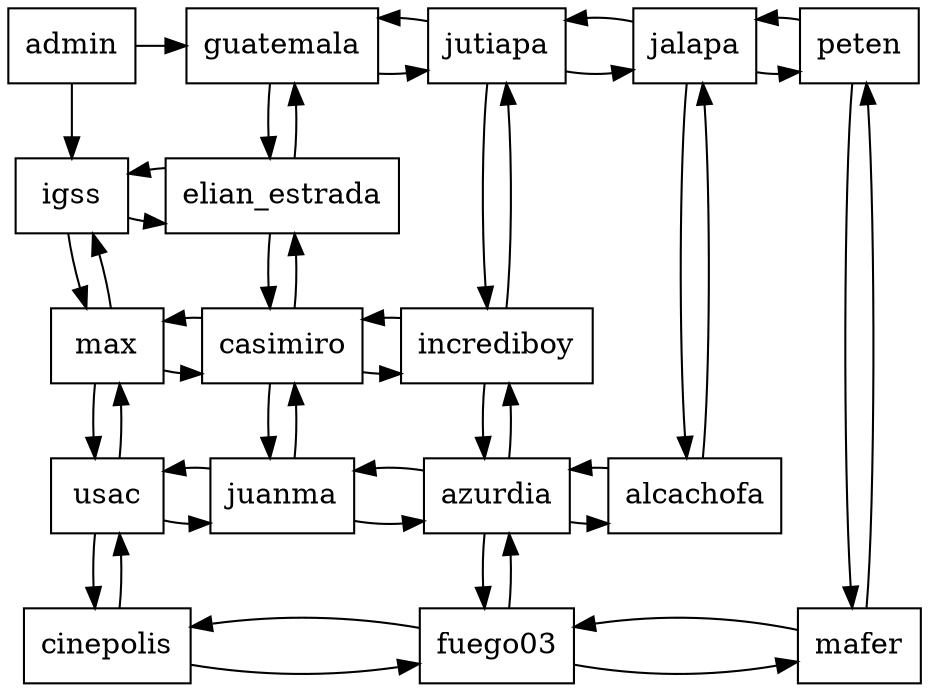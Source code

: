 digraph G {
    node [shape=box];
    n0 [label = "admin" group=1];
guatemala[label = "guatemala" group=2];
jutiapa[label = "jutiapa" group=3];
jalapa[label = "jalapa" group=4];
peten[label = "peten" group=5];
n0 -> guatemala;
guatemala -> jutiapa;
jutiapa -> guatemala;
jutiapa -> jalapa;
jalapa -> jutiapa;
jalapa -> peten;
peten -> jalapa;
igss[label = "igss" group=1];
max[label = "max" group=1];
usac[label = "usac" group=1];
cinepolis[label = "cinepolis" group=1];
n0 -> igss;
igss -> max;
max -> igss;
max -> usac;
usac -> max;
usac -> cinepolis;
cinepolis -> usac;
{rank=same; n0; guatemala; jutiapa; jalapa; peten; }

igss[label = "igss" group=1];
elian_estrada[label = "elian_estrada" group=2];
max[label = "max" group=0];
casimiro[label = "casimiro" group=2];
incrediboy[label = "incrediboy" group=3];
usac[label = "usac" group=0];
juanma[label = "juanma" group=2];
azurdia[label = "azurdia" group=3];
alcachofa[label = "alcachofa" group=4];
cinepolis[label = "cinepolis" group=0];
fuego03[label = "fuego03" group=3];
mafer[label = "mafer" group=5];
{rank=same;igss; elian_estrada; }

{rank=same;max; casimiro; incrediboy; }

{rank=same;usac; juanma; azurdia; alcachofa; }

{rank=same;cinepolis; fuego03; mafer; }

igss -> elian_estrada;
elian_estrada -> igss;
elian_estrada -> guatemala;
guatemala -> elian_estrada;

max -> casimiro;
casimiro -> max;
casimiro -> incrediboy;
incrediboy -> casimiro;
casimiro -> elian_estrada;
elian_estrada -> casimiro;

incrediboy -> jutiapa;
jutiapa -> incrediboy;

usac -> juanma;
juanma -> usac;
juanma -> azurdia;
azurdia -> juanma;
juanma -> casimiro;
casimiro -> juanma;

azurdia -> alcachofa;
alcachofa -> azurdia;
azurdia -> incrediboy;
incrediboy -> azurdia;

alcachofa -> jalapa;
jalapa -> alcachofa;

cinepolis -> fuego03;
fuego03 -> cinepolis;
fuego03 -> mafer;
mafer -> fuego03;
fuego03 -> azurdia;
azurdia -> fuego03;

mafer -> peten;
peten -> mafer;

}
